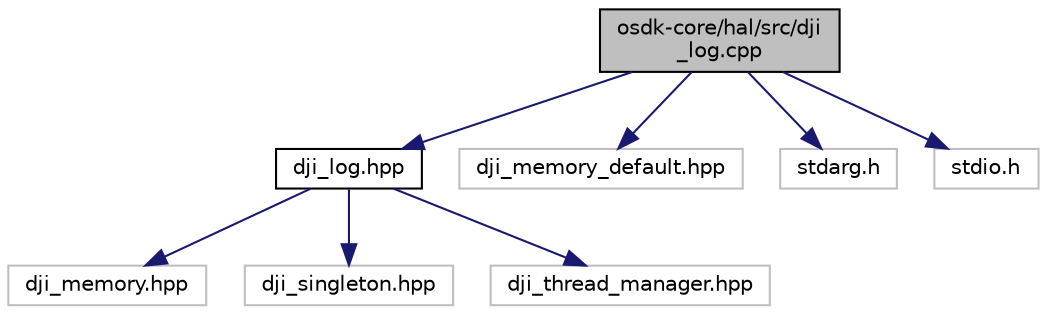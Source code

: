 digraph "osdk-core/hal/src/dji_log.cpp"
{
 // INTERACTIVE_SVG=YES
 // LATEX_PDF_SIZE
  edge [fontname="Helvetica",fontsize="10",labelfontname="Helvetica",labelfontsize="10"];
  node [fontname="Helvetica",fontsize="10",shape=record];
  Node1 [label="osdk-core/hal/src/dji\l_log.cpp",height=0.2,width=0.4,color="black", fillcolor="grey75", style="filled", fontcolor="black",tooltip="Logging mechanism for printing status and error messages to the screen."];
  Node1 -> Node2 [color="midnightblue",fontsize="10",style="solid",fontname="Helvetica"];
  Node2 [label="dji_log.hpp",height=0.2,width=0.4,color="black", fillcolor="white", style="filled",URL="$dji__log_8hpp.html",tooltip="Logging mechanism for printing status and error messages to the screen."];
  Node2 -> Node3 [color="midnightblue",fontsize="10",style="solid",fontname="Helvetica"];
  Node3 [label="dji_memory.hpp",height=0.2,width=0.4,color="grey75", fillcolor="white", style="filled",tooltip=" "];
  Node2 -> Node4 [color="midnightblue",fontsize="10",style="solid",fontname="Helvetica"];
  Node4 [label="dji_singleton.hpp",height=0.2,width=0.4,color="grey75", fillcolor="white", style="filled",tooltip=" "];
  Node2 -> Node5 [color="midnightblue",fontsize="10",style="solid",fontname="Helvetica"];
  Node5 [label="dji_thread_manager.hpp",height=0.2,width=0.4,color="grey75", fillcolor="white", style="filled",tooltip=" "];
  Node1 -> Node6 [color="midnightblue",fontsize="10",style="solid",fontname="Helvetica"];
  Node6 [label="dji_memory_default.hpp",height=0.2,width=0.4,color="grey75", fillcolor="white", style="filled",tooltip=" "];
  Node1 -> Node7 [color="midnightblue",fontsize="10",style="solid",fontname="Helvetica"];
  Node7 [label="stdarg.h",height=0.2,width=0.4,color="grey75", fillcolor="white", style="filled",tooltip=" "];
  Node1 -> Node8 [color="midnightblue",fontsize="10",style="solid",fontname="Helvetica"];
  Node8 [label="stdio.h",height=0.2,width=0.4,color="grey75", fillcolor="white", style="filled",tooltip=" "];
}
